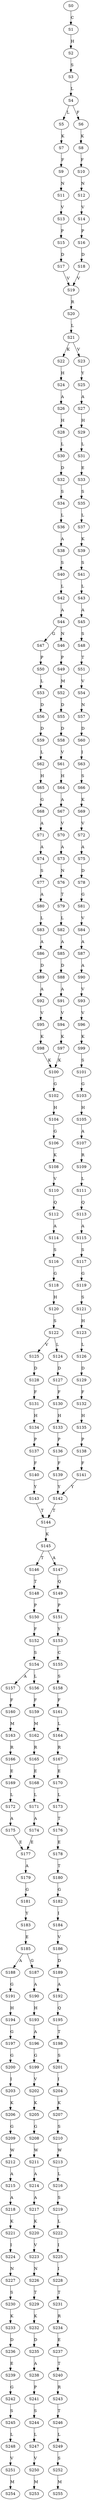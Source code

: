 strict digraph  {
	S0 -> S1 [ label = C ];
	S1 -> S2 [ label = H ];
	S2 -> S3 [ label = S ];
	S3 -> S4 [ label = L ];
	S4 -> S5 [ label = L ];
	S4 -> S6 [ label = F ];
	S5 -> S7 [ label = K ];
	S6 -> S8 [ label = K ];
	S7 -> S9 [ label = F ];
	S8 -> S10 [ label = F ];
	S9 -> S11 [ label = N ];
	S10 -> S12 [ label = N ];
	S11 -> S13 [ label = V ];
	S12 -> S14 [ label = V ];
	S13 -> S15 [ label = P ];
	S14 -> S16 [ label = P ];
	S15 -> S17 [ label = D ];
	S16 -> S18 [ label = D ];
	S17 -> S19 [ label = V ];
	S18 -> S19 [ label = V ];
	S19 -> S20 [ label = R ];
	S20 -> S21 [ label = L ];
	S21 -> S22 [ label = K ];
	S21 -> S23 [ label = V ];
	S22 -> S24 [ label = H ];
	S23 -> S25 [ label = Y ];
	S24 -> S26 [ label = A ];
	S25 -> S27 [ label = A ];
	S26 -> S28 [ label = H ];
	S27 -> S29 [ label = H ];
	S28 -> S30 [ label = L ];
	S29 -> S31 [ label = L ];
	S30 -> S32 [ label = D ];
	S31 -> S33 [ label = E ];
	S32 -> S34 [ label = S ];
	S33 -> S35 [ label = S ];
	S34 -> S36 [ label = L ];
	S35 -> S37 [ label = L ];
	S36 -> S38 [ label = A ];
	S37 -> S39 [ label = K ];
	S38 -> S40 [ label = S ];
	S39 -> S41 [ label = S ];
	S40 -> S42 [ label = L ];
	S41 -> S43 [ label = L ];
	S42 -> S44 [ label = A ];
	S43 -> S45 [ label = A ];
	S44 -> S46 [ label = N ];
	S44 -> S47 [ label = G ];
	S45 -> S48 [ label = S ];
	S46 -> S49 [ label = P ];
	S47 -> S50 [ label = P ];
	S48 -> S51 [ label = T ];
	S49 -> S52 [ label = M ];
	S50 -> S53 [ label = L ];
	S51 -> S54 [ label = V ];
	S52 -> S55 [ label = D ];
	S53 -> S56 [ label = D ];
	S54 -> S57 [ label = N ];
	S55 -> S58 [ label = D ];
	S56 -> S59 [ label = D ];
	S57 -> S60 [ label = D ];
	S58 -> S61 [ label = V ];
	S59 -> S62 [ label = L ];
	S60 -> S63 [ label = I ];
	S61 -> S64 [ label = H ];
	S62 -> S65 [ label = H ];
	S63 -> S66 [ label = S ];
	S64 -> S67 [ label = A ];
	S65 -> S68 [ label = G ];
	S66 -> S69 [ label = K ];
	S67 -> S70 [ label = V ];
	S68 -> S71 [ label = A ];
	S69 -> S72 [ label = V ];
	S70 -> S73 [ label = A ];
	S71 -> S74 [ label = A ];
	S72 -> S75 [ label = A ];
	S73 -> S76 [ label = N ];
	S74 -> S77 [ label = S ];
	S75 -> S78 [ label = D ];
	S76 -> S79 [ label = T ];
	S77 -> S80 [ label = A ];
	S78 -> S81 [ label = G ];
	S79 -> S82 [ label = L ];
	S80 -> S83 [ label = L ];
	S81 -> S84 [ label = V ];
	S82 -> S85 [ label = A ];
	S83 -> S86 [ label = A ];
	S84 -> S87 [ label = A ];
	S85 -> S88 [ label = D ];
	S86 -> S89 [ label = D ];
	S87 -> S90 [ label = A ];
	S88 -> S91 [ label = A ];
	S89 -> S92 [ label = A ];
	S90 -> S93 [ label = V ];
	S91 -> S94 [ label = V ];
	S92 -> S95 [ label = V ];
	S93 -> S96 [ label = V ];
	S94 -> S97 [ label = K ];
	S95 -> S98 [ label = K ];
	S96 -> S99 [ label = K ];
	S97 -> S100 [ label = K ];
	S98 -> S100 [ label = K ];
	S99 -> S101 [ label = S ];
	S100 -> S102 [ label = G ];
	S101 -> S103 [ label = G ];
	S102 -> S104 [ label = H ];
	S103 -> S105 [ label = H ];
	S104 -> S106 [ label = G ];
	S105 -> S107 [ label = A ];
	S106 -> S108 [ label = K ];
	S107 -> S109 [ label = R ];
	S108 -> S110 [ label = V ];
	S109 -> S111 [ label = L ];
	S110 -> S112 [ label = Q ];
	S111 -> S113 [ label = Q ];
	S112 -> S114 [ label = A ];
	S113 -> S115 [ label = A ];
	S114 -> S116 [ label = S ];
	S115 -> S117 [ label = S ];
	S116 -> S118 [ label = G ];
	S117 -> S119 [ label = G ];
	S118 -> S120 [ label = H ];
	S119 -> S121 [ label = S ];
	S120 -> S122 [ label = S ];
	S121 -> S123 [ label = H ];
	S122 -> S124 [ label = L ];
	S122 -> S125 [ label = V ];
	S123 -> S126 [ label = L ];
	S124 -> S127 [ label = D ];
	S125 -> S128 [ label = D ];
	S126 -> S129 [ label = D ];
	S127 -> S130 [ label = F ];
	S128 -> S131 [ label = F ];
	S129 -> S132 [ label = F ];
	S130 -> S133 [ label = H ];
	S131 -> S134 [ label = H ];
	S132 -> S135 [ label = H ];
	S133 -> S136 [ label = P ];
	S134 -> S137 [ label = P ];
	S135 -> S138 [ label = P ];
	S136 -> S139 [ label = F ];
	S137 -> S140 [ label = F ];
	S138 -> S141 [ label = F ];
	S139 -> S142 [ label = Y ];
	S140 -> S143 [ label = Y ];
	S141 -> S142 [ label = Y ];
	S142 -> S144 [ label = T ];
	S143 -> S144 [ label = T ];
	S144 -> S145 [ label = K ];
	S145 -> S146 [ label = T ];
	S145 -> S147 [ label = A ];
	S146 -> S148 [ label = T ];
	S147 -> S149 [ label = Q ];
	S148 -> S150 [ label = P ];
	S149 -> S151 [ label = P ];
	S150 -> S152 [ label = F ];
	S151 -> S153 [ label = Y ];
	S152 -> S154 [ label = S ];
	S153 -> S155 [ label = C ];
	S154 -> S156 [ label = L ];
	S154 -> S157 [ label = A ];
	S155 -> S158 [ label = S ];
	S156 -> S159 [ label = F ];
	S157 -> S160 [ label = F ];
	S158 -> S161 [ label = F ];
	S159 -> S162 [ label = M ];
	S160 -> S163 [ label = M ];
	S161 -> S164 [ label = L ];
	S162 -> S165 [ label = R ];
	S163 -> S166 [ label = R ];
	S164 -> S167 [ label = R ];
	S165 -> S168 [ label = E ];
	S166 -> S169 [ label = E ];
	S167 -> S170 [ label = E ];
	S168 -> S171 [ label = L ];
	S169 -> S172 [ label = L ];
	S170 -> S173 [ label = L ];
	S171 -> S174 [ label = A ];
	S172 -> S175 [ label = A ];
	S173 -> S176 [ label = T ];
	S174 -> S177 [ label = E ];
	S175 -> S177 [ label = E ];
	S176 -> S178 [ label = E ];
	S177 -> S179 [ label = A ];
	S178 -> S180 [ label = T ];
	S179 -> S181 [ label = G ];
	S180 -> S182 [ label = G ];
	S181 -> S183 [ label = Y ];
	S182 -> S184 [ label = I ];
	S183 -> S185 [ label = E ];
	S184 -> S186 [ label = V ];
	S185 -> S187 [ label = G ];
	S185 -> S188 [ label = A ];
	S186 -> S189 [ label = D ];
	S187 -> S190 [ label = A ];
	S188 -> S191 [ label = G ];
	S189 -> S192 [ label = A ];
	S190 -> S193 [ label = H ];
	S191 -> S194 [ label = H ];
	S192 -> S195 [ label = Q ];
	S193 -> S196 [ label = A ];
	S194 -> S197 [ label = G ];
	S195 -> S198 [ label = T ];
	S196 -> S199 [ label = G ];
	S197 -> S200 [ label = G ];
	S198 -> S201 [ label = S ];
	S199 -> S202 [ label = V ];
	S200 -> S203 [ label = I ];
	S201 -> S204 [ label = I ];
	S202 -> S205 [ label = K ];
	S203 -> S206 [ label = K ];
	S204 -> S207 [ label = K ];
	S205 -> S208 [ label = G ];
	S206 -> S209 [ label = G ];
	S207 -> S210 [ label = S ];
	S208 -> S211 [ label = W ];
	S209 -> S212 [ label = W ];
	S210 -> S213 [ label = W ];
	S211 -> S214 [ label = A ];
	S212 -> S215 [ label = A ];
	S213 -> S216 [ label = L ];
	S214 -> S217 [ label = A ];
	S215 -> S218 [ label = A ];
	S216 -> S219 [ label = S ];
	S217 -> S220 [ label = K ];
	S218 -> S221 [ label = K ];
	S219 -> S222 [ label = L ];
	S220 -> S223 [ label = V ];
	S221 -> S224 [ label = I ];
	S222 -> S225 [ label = I ];
	S223 -> S226 [ label = N ];
	S224 -> S227 [ label = N ];
	S225 -> S228 [ label = I ];
	S226 -> S229 [ label = T ];
	S227 -> S230 [ label = S ];
	S228 -> S231 [ label = T ];
	S229 -> S232 [ label = K ];
	S230 -> S233 [ label = K ];
	S231 -> S234 [ label = R ];
	S232 -> S235 [ label = D ];
	S233 -> S236 [ label = D ];
	S234 -> S237 [ label = E ];
	S235 -> S238 [ label = A ];
	S236 -> S239 [ label = E ];
	S237 -> S240 [ label = T ];
	S238 -> S241 [ label = P ];
	S239 -> S242 [ label = G ];
	S240 -> S243 [ label = R ];
	S241 -> S244 [ label = S ];
	S242 -> S245 [ label = S ];
	S243 -> S246 [ label = T ];
	S244 -> S247 [ label = L ];
	S245 -> S248 [ label = L ];
	S246 -> S249 [ label = L ];
	S247 -> S250 [ label = V ];
	S248 -> S251 [ label = V ];
	S249 -> S252 [ label = S ];
	S250 -> S253 [ label = M ];
	S251 -> S254 [ label = M ];
	S252 -> S255 [ label = M ];
}
